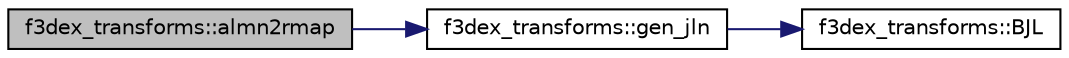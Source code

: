 digraph G
{
  edge [fontname="Helvetica",fontsize="10",labelfontname="Helvetica",labelfontsize="10"];
  node [fontname="Helvetica",fontsize="10",shape=record];
  rankdir=LR;
  Node1 [label="f3dex_transforms::almn2rmap",height=0.2,width=0.4,color="black", fillcolor="grey75", style="filled" fontcolor="black"];
  Node1 -> Node2 [color="midnightblue",fontsize="10",style="solid"];
  Node2 [label="f3dex_transforms::gen_jln",height=0.2,width=0.4,color="black", fillcolor="white", style="filled",URL="$namespacef3dex__transforms.html#ad1ab102a8307876c7af8bd6868ea7ef2",tooltip="Computes series of jl(kln r)"];
  Node2 -> Node3 [color="midnightblue",fontsize="10",style="solid"];
  Node3 [label="f3dex_transforms::BJL",height=0.2,width=0.4,color="black", fillcolor="white", style="filled",URL="$namespacef3dex__transforms.html#a9b68481c890d75c3e3f4cbd4a7109830",tooltip="Compute the value of the l-th order spherical bessel FUNCTION at x."];
}
